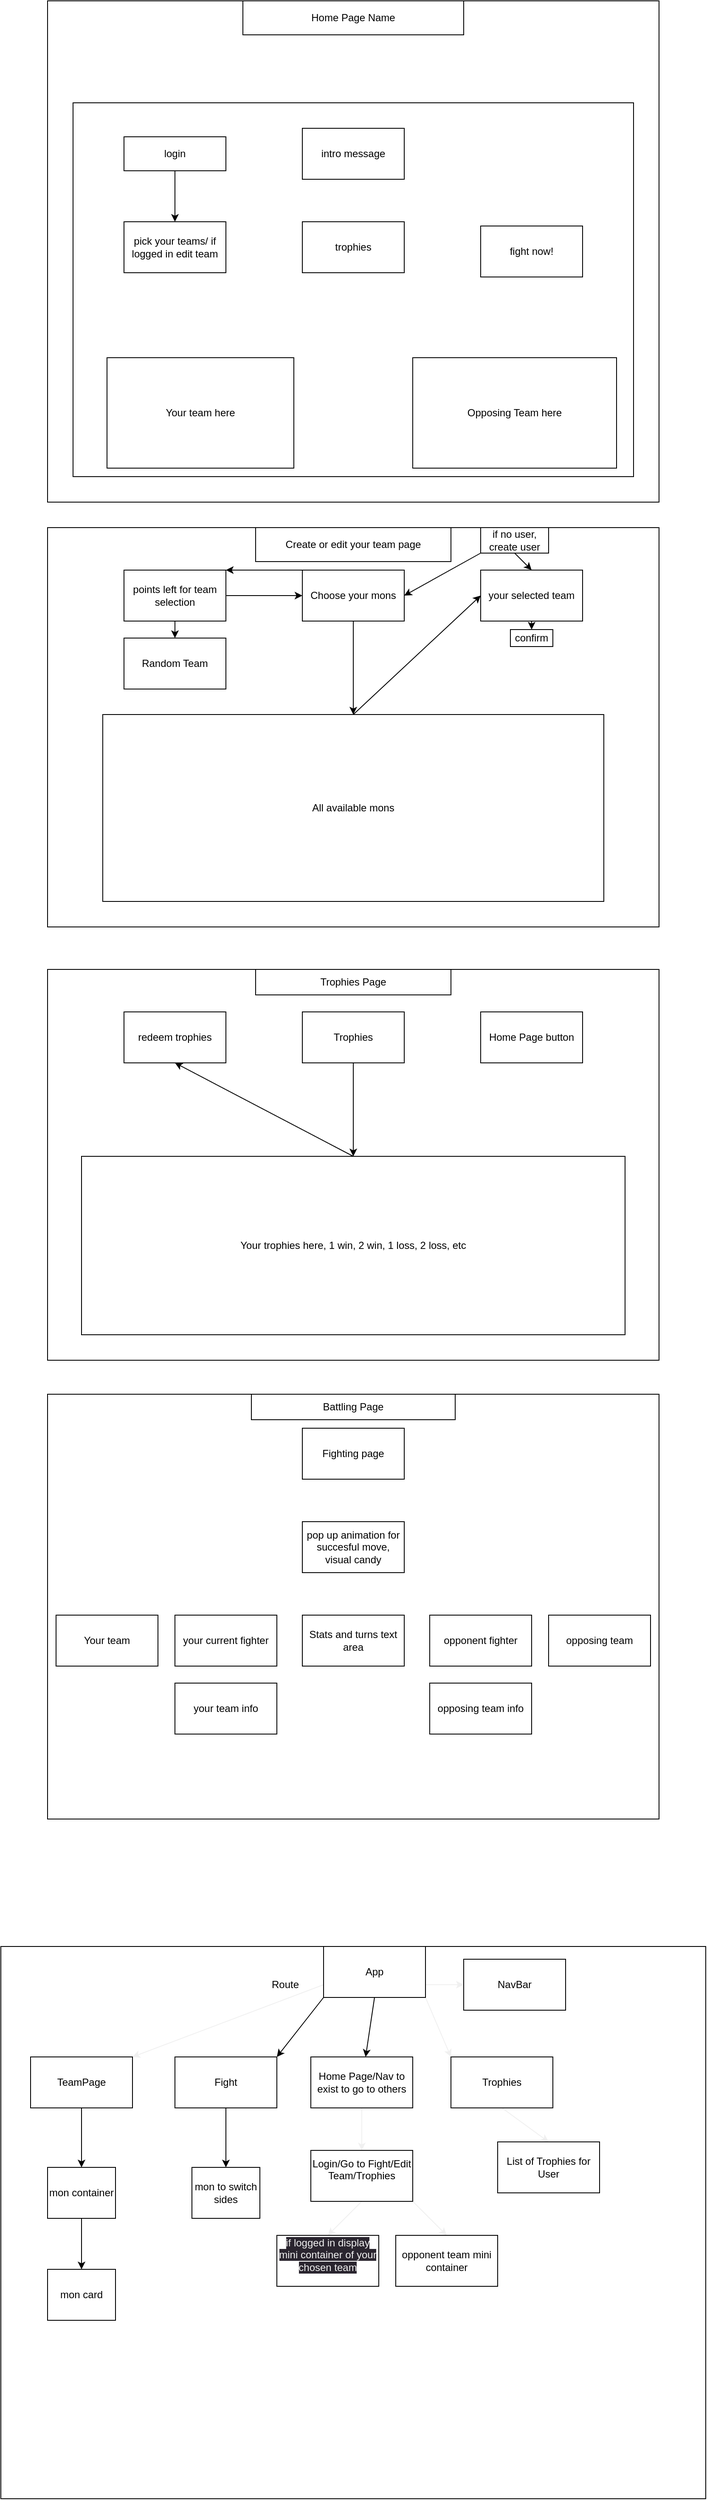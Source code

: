 <mxfile>
    <diagram id="ySNXTaIqURgEww29bVEV" name="Page-1">
        <mxGraphModel dx="1986" dy="784" grid="1" gridSize="10" guides="1" tooltips="1" connect="1" arrows="1" fold="1" page="1" pageScale="1" pageWidth="850" pageHeight="1100" math="0" shadow="0">
            <root>
                <mxCell id="0"/>
                <mxCell id="1" parent="0"/>
                <mxCell id="2" value="" style="rounded=0;whiteSpace=wrap;html=1;" parent="1" vertex="1">
                    <mxGeometry x="40" y="20" width="720" height="590" as="geometry"/>
                </mxCell>
                <mxCell id="3" value="Home Page Name" style="rounded=0;whiteSpace=wrap;html=1;" parent="1" vertex="1">
                    <mxGeometry x="270" y="20" width="260" height="40" as="geometry"/>
                </mxCell>
                <mxCell id="4" value="" style="rounded=0;whiteSpace=wrap;html=1;" parent="1" vertex="1">
                    <mxGeometry x="70" y="140" width="660" height="440" as="geometry"/>
                </mxCell>
                <mxCell id="5" value="Your team here" style="rounded=0;whiteSpace=wrap;html=1;" parent="1" vertex="1">
                    <mxGeometry x="110" y="440" width="220" height="130" as="geometry"/>
                </mxCell>
                <mxCell id="6" value="Opposing Team here" style="rounded=0;whiteSpace=wrap;html=1;" parent="1" vertex="1">
                    <mxGeometry x="470" y="440" width="240" height="130" as="geometry"/>
                </mxCell>
                <mxCell id="7" value="intro message" style="rounded=0;whiteSpace=wrap;html=1;" parent="1" vertex="1">
                    <mxGeometry x="340" y="170" width="120" height="60" as="geometry"/>
                </mxCell>
                <mxCell id="8" value="pick your teams/ if logged in edit team" style="rounded=0;whiteSpace=wrap;html=1;" parent="1" vertex="1">
                    <mxGeometry x="130" y="280" width="120" height="60" as="geometry"/>
                </mxCell>
                <mxCell id="9" value="trophies" style="rounded=0;whiteSpace=wrap;html=1;" parent="1" vertex="1">
                    <mxGeometry x="340" y="280" width="120" height="60" as="geometry"/>
                </mxCell>
                <mxCell id="10" value="fight now!" style="rounded=0;whiteSpace=wrap;html=1;" parent="1" vertex="1">
                    <mxGeometry x="550" y="285" width="120" height="60" as="geometry"/>
                </mxCell>
                <mxCell id="11" value="" style="rounded=0;whiteSpace=wrap;html=1;" parent="1" vertex="1">
                    <mxGeometry x="40" y="640" width="720" height="470" as="geometry"/>
                </mxCell>
                <mxCell id="17" style="edgeStyle=none;html=1;exitX=0.5;exitY=1;exitDx=0;exitDy=0;entryX=0.5;entryY=0;entryDx=0;entryDy=0;" parent="1" source="12" target="13" edge="1">
                    <mxGeometry relative="1" as="geometry"/>
                </mxCell>
                <mxCell id="22" style="edgeStyle=none;html=1;exitX=0;exitY=0;exitDx=0;exitDy=0;entryX=1;entryY=0;entryDx=0;entryDy=0;" parent="1" source="12" target="16" edge="1">
                    <mxGeometry relative="1" as="geometry"/>
                </mxCell>
                <mxCell id="12" value="Choose your mons" style="rounded=0;whiteSpace=wrap;html=1;" parent="1" vertex="1">
                    <mxGeometry x="340" y="690" width="120" height="60" as="geometry"/>
                </mxCell>
                <mxCell id="21" style="edgeStyle=none;html=1;exitX=0.5;exitY=0;exitDx=0;exitDy=0;entryX=0;entryY=0.5;entryDx=0;entryDy=0;" parent="1" source="13" target="14" edge="1">
                    <mxGeometry relative="1" as="geometry"/>
                </mxCell>
                <mxCell id="13" value="All available mons" style="rounded=0;whiteSpace=wrap;html=1;" parent="1" vertex="1">
                    <mxGeometry x="105" y="860" width="590" height="220" as="geometry"/>
                </mxCell>
                <mxCell id="18" style="edgeStyle=none;html=1;exitX=0.5;exitY=1;exitDx=0;exitDy=0;entryX=0.5;entryY=0;entryDx=0;entryDy=0;" parent="1" source="14" target="15" edge="1">
                    <mxGeometry relative="1" as="geometry"/>
                </mxCell>
                <mxCell id="14" value="your selected team" style="rounded=0;whiteSpace=wrap;html=1;" parent="1" vertex="1">
                    <mxGeometry x="550" y="690" width="120" height="60" as="geometry"/>
                </mxCell>
                <mxCell id="15" value="confirm" style="rounded=0;whiteSpace=wrap;html=1;" parent="1" vertex="1">
                    <mxGeometry x="585" y="760" width="50" height="20" as="geometry"/>
                </mxCell>
                <mxCell id="19" style="edgeStyle=none;html=1;exitX=1;exitY=0.5;exitDx=0;exitDy=0;entryX=0;entryY=0.5;entryDx=0;entryDy=0;" parent="1" source="16" target="12" edge="1">
                    <mxGeometry relative="1" as="geometry"/>
                </mxCell>
                <mxCell id="83" style="edgeStyle=none;html=1;exitX=0.5;exitY=1;exitDx=0;exitDy=0;entryX=0.5;entryY=0;entryDx=0;entryDy=0;" parent="1" source="16" target="82" edge="1">
                    <mxGeometry relative="1" as="geometry"/>
                </mxCell>
                <mxCell id="16" value="points left for team selection" style="rounded=0;whiteSpace=wrap;html=1;" parent="1" vertex="1">
                    <mxGeometry x="130" y="690" width="120" height="60" as="geometry"/>
                </mxCell>
                <mxCell id="23" value="" style="rounded=0;whiteSpace=wrap;html=1;" parent="1" vertex="1">
                    <mxGeometry x="40" y="1160" width="720" height="460" as="geometry"/>
                </mxCell>
                <mxCell id="27" style="edgeStyle=none;html=1;exitX=0.5;exitY=1;exitDx=0;exitDy=0;entryX=0.5;entryY=0;entryDx=0;entryDy=0;" parent="1" source="24" target="25" edge="1">
                    <mxGeometry relative="1" as="geometry"/>
                </mxCell>
                <mxCell id="24" value="Trophies" style="rounded=0;whiteSpace=wrap;html=1;" parent="1" vertex="1">
                    <mxGeometry x="340" y="1210" width="120" height="60" as="geometry"/>
                </mxCell>
                <mxCell id="28" style="edgeStyle=none;html=1;exitX=0.5;exitY=0;exitDx=0;exitDy=0;entryX=0.5;entryY=1;entryDx=0;entryDy=0;" parent="1" source="25" target="26" edge="1">
                    <mxGeometry relative="1" as="geometry"/>
                </mxCell>
                <mxCell id="25" value="Your trophies here, 1 win, 2 win, 1 loss, 2 loss, etc" style="rounded=0;whiteSpace=wrap;html=1;" parent="1" vertex="1">
                    <mxGeometry x="80" y="1380" width="640" height="210" as="geometry"/>
                </mxCell>
                <mxCell id="26" value="redeem trophies" style="rounded=0;whiteSpace=wrap;html=1;" parent="1" vertex="1">
                    <mxGeometry x="130" y="1210" width="120" height="60" as="geometry"/>
                </mxCell>
                <mxCell id="29" value="Home Page button" style="rounded=0;whiteSpace=wrap;html=1;" parent="1" vertex="1">
                    <mxGeometry x="550" y="1210" width="120" height="60" as="geometry"/>
                </mxCell>
                <mxCell id="30" value="" style="rounded=0;whiteSpace=wrap;html=1;" parent="1" vertex="1">
                    <mxGeometry x="40" y="1660" width="720" height="500" as="geometry"/>
                </mxCell>
                <mxCell id="31" value="Fighting page" style="rounded=0;whiteSpace=wrap;html=1;" parent="1" vertex="1">
                    <mxGeometry x="340" y="1700" width="120" height="60" as="geometry"/>
                </mxCell>
                <mxCell id="32" value="Your team" style="rounded=0;whiteSpace=wrap;html=1;" parent="1" vertex="1">
                    <mxGeometry x="50" y="1920" width="120" height="60" as="geometry"/>
                </mxCell>
                <mxCell id="33" value="opposing team" style="rounded=0;whiteSpace=wrap;html=1;" parent="1" vertex="1">
                    <mxGeometry x="630" y="1920" width="120" height="60" as="geometry"/>
                </mxCell>
                <mxCell id="34" value="Stats and turns text area" style="rounded=0;whiteSpace=wrap;html=1;" parent="1" vertex="1">
                    <mxGeometry x="340" y="1920" width="120" height="60" as="geometry"/>
                </mxCell>
                <mxCell id="35" value="your current fighter" style="rounded=0;whiteSpace=wrap;html=1;" parent="1" vertex="1">
                    <mxGeometry x="190" y="1920" width="120" height="60" as="geometry"/>
                </mxCell>
                <mxCell id="36" value="opponent fighter" style="rounded=0;whiteSpace=wrap;html=1;" parent="1" vertex="1">
                    <mxGeometry x="490" y="1920" width="120" height="60" as="geometry"/>
                </mxCell>
                <mxCell id="37" value="your team info" style="rounded=0;whiteSpace=wrap;html=1;" parent="1" vertex="1">
                    <mxGeometry x="190" y="2000" width="120" height="60" as="geometry"/>
                </mxCell>
                <mxCell id="38" value="opposing team info" style="rounded=0;whiteSpace=wrap;html=1;" parent="1" vertex="1">
                    <mxGeometry x="490" y="2000" width="120" height="60" as="geometry"/>
                </mxCell>
                <mxCell id="39" value="pop up animation for succesful move, visual candy" style="rounded=0;whiteSpace=wrap;html=1;" parent="1" vertex="1">
                    <mxGeometry x="340" y="1810" width="120" height="60" as="geometry"/>
                </mxCell>
                <mxCell id="43" style="edgeStyle=none;html=1;exitX=0.5;exitY=1;exitDx=0;exitDy=0;" parent="1" source="41" target="8" edge="1">
                    <mxGeometry relative="1" as="geometry"/>
                </mxCell>
                <mxCell id="41" value="login" style="rounded=0;whiteSpace=wrap;html=1;" parent="1" vertex="1">
                    <mxGeometry x="130" y="180" width="120" height="40" as="geometry"/>
                </mxCell>
                <mxCell id="51" style="edgeStyle=none;html=1;exitX=0;exitY=1;exitDx=0;exitDy=0;entryX=1;entryY=0.5;entryDx=0;entryDy=0;" parent="1" source="44" target="12" edge="1">
                    <mxGeometry relative="1" as="geometry"/>
                </mxCell>
                <mxCell id="52" style="edgeStyle=none;html=1;exitX=0.5;exitY=1;exitDx=0;exitDy=0;entryX=0.5;entryY=0;entryDx=0;entryDy=0;" parent="1" source="44" target="14" edge="1">
                    <mxGeometry relative="1" as="geometry"/>
                </mxCell>
                <mxCell id="44" value="if no user, create user" style="rounded=0;whiteSpace=wrap;html=1;" parent="1" vertex="1">
                    <mxGeometry x="550" y="640" width="80" height="30" as="geometry"/>
                </mxCell>
                <mxCell id="48" value="Create or edit your team page" style="rounded=0;whiteSpace=wrap;html=1;" parent="1" vertex="1">
                    <mxGeometry x="285" y="640" width="230" height="40" as="geometry"/>
                </mxCell>
                <mxCell id="49" value="Trophies Page" style="rounded=0;whiteSpace=wrap;html=1;" parent="1" vertex="1">
                    <mxGeometry x="285" y="1160" width="230" height="30" as="geometry"/>
                </mxCell>
                <mxCell id="50" value="Battling Page" style="rounded=0;whiteSpace=wrap;html=1;" parent="1" vertex="1">
                    <mxGeometry x="280" y="1660" width="240" height="30" as="geometry"/>
                </mxCell>
                <mxCell id="53" value="" style="rounded=0;whiteSpace=wrap;html=1;" parent="1" vertex="1">
                    <mxGeometry x="-15" y="2310" width="830" height="650" as="geometry"/>
                </mxCell>
                <mxCell id="60" style="edgeStyle=none;html=1;exitX=0.5;exitY=1;exitDx=0;exitDy=0;" parent="1" source="54" target="58" edge="1">
                    <mxGeometry relative="1" as="geometry"/>
                </mxCell>
                <mxCell id="85" style="html=1;exitX=0;exitY=1;exitDx=0;exitDy=0;entryX=1;entryY=0;entryDx=0;entryDy=0;" edge="1" parent="1" source="54" target="55">
                    <mxGeometry relative="1" as="geometry"/>
                </mxCell>
                <mxCell id="86" style="edgeStyle=none;html=1;exitX=1;exitY=1;exitDx=0;exitDy=0;entryX=0;entryY=0;entryDx=0;entryDy=0;strokeColor=#F0F0F0;" edge="1" parent="1" source="54" target="57">
                    <mxGeometry relative="1" as="geometry"/>
                </mxCell>
                <mxCell id="88" style="edgeStyle=none;html=1;exitX=1;exitY=0.75;exitDx=0;exitDy=0;strokeColor=#F0F0F0;" edge="1" parent="1" source="54" target="56">
                    <mxGeometry relative="1" as="geometry"/>
                </mxCell>
                <mxCell id="92" style="edgeStyle=none;html=1;exitX=0;exitY=0.75;exitDx=0;exitDy=0;entryX=1;entryY=0;entryDx=0;entryDy=0;strokeColor=#F0F0F0;" edge="1" parent="1" source="54" target="91">
                    <mxGeometry relative="1" as="geometry"/>
                </mxCell>
                <mxCell id="54" value="App" style="rounded=0;whiteSpace=wrap;html=1;" parent="1" vertex="1">
                    <mxGeometry x="365" y="2310" width="120" height="60" as="geometry"/>
                </mxCell>
                <mxCell id="77" style="edgeStyle=none;html=1;exitX=0.5;exitY=1;exitDx=0;exitDy=0;entryX=0.5;entryY=0;entryDx=0;entryDy=0;" parent="1" source="55" target="76" edge="1">
                    <mxGeometry relative="1" as="geometry"/>
                </mxCell>
                <mxCell id="55" value="Fight" style="rounded=0;whiteSpace=wrap;html=1;" parent="1" vertex="1">
                    <mxGeometry x="190" y="2440" width="120" height="60" as="geometry"/>
                </mxCell>
                <mxCell id="56" value="NavBar" style="rounded=0;whiteSpace=wrap;html=1;" parent="1" vertex="1">
                    <mxGeometry x="530" y="2325" width="120" height="60" as="geometry"/>
                </mxCell>
                <mxCell id="99" style="edgeStyle=none;html=1;exitX=0.5;exitY=1;exitDx=0;exitDy=0;entryX=0.5;entryY=0;entryDx=0;entryDy=0;strokeColor=#F0F0F0;" edge="1" parent="1" source="57" target="98">
                    <mxGeometry relative="1" as="geometry"/>
                </mxCell>
                <mxCell id="57" value="Trophies" style="rounded=0;whiteSpace=wrap;html=1;" parent="1" vertex="1">
                    <mxGeometry x="515" y="2440" width="120" height="60" as="geometry"/>
                </mxCell>
                <mxCell id="84" style="html=1;exitX=0.5;exitY=1;exitDx=0;exitDy=0;" edge="1" parent="1" source="91" target="73">
                    <mxGeometry relative="1" as="geometry"/>
                </mxCell>
                <mxCell id="93" style="edgeStyle=none;html=1;strokeColor=#F0F0F0;" edge="1" parent="1" source="58" target="59">
                    <mxGeometry relative="1" as="geometry"/>
                </mxCell>
                <mxCell id="58" value="Home Page/Nav to exist to go to others" style="rounded=0;whiteSpace=wrap;html=1;" parent="1" vertex="1">
                    <mxGeometry x="350" y="2440" width="120" height="60" as="geometry"/>
                </mxCell>
                <mxCell id="95" style="edgeStyle=none;html=1;exitX=0.5;exitY=1;exitDx=0;exitDy=0;entryX=0.5;entryY=0;entryDx=0;entryDy=0;strokeColor=#F0F0F0;" edge="1" parent="1" source="59" target="94">
                    <mxGeometry relative="1" as="geometry"/>
                </mxCell>
                <mxCell id="97" style="edgeStyle=none;html=1;exitX=1;exitY=1;exitDx=0;exitDy=0;entryX=0.5;entryY=0;entryDx=0;entryDy=0;strokeColor=#F0F0F0;" edge="1" parent="1" source="59" target="96">
                    <mxGeometry relative="1" as="geometry"/>
                </mxCell>
                <mxCell id="59" value="Login/Go to Fight/Edit Team/Trophies&lt;br&gt;&lt;br&gt;" style="rounded=0;whiteSpace=wrap;html=1;" parent="1" vertex="1">
                    <mxGeometry x="350" y="2550" width="120" height="60" as="geometry"/>
                </mxCell>
                <mxCell id="72" value="mon card" style="rounded=0;whiteSpace=wrap;html=1;" parent="1" vertex="1">
                    <mxGeometry x="40" y="2690" width="80" height="60" as="geometry"/>
                </mxCell>
                <mxCell id="75" style="edgeStyle=none;html=1;entryX=0.5;entryY=0;entryDx=0;entryDy=0;exitX=0.5;exitY=1;exitDx=0;exitDy=0;" parent="1" source="73" target="72" edge="1">
                    <mxGeometry relative="1" as="geometry">
                        <mxPoint x="410" y="2630" as="sourcePoint"/>
                    </mxGeometry>
                </mxCell>
                <mxCell id="73" value="mon container" style="rounded=0;whiteSpace=wrap;html=1;" parent="1" vertex="1">
                    <mxGeometry x="40" y="2570" width="80" height="60" as="geometry"/>
                </mxCell>
                <mxCell id="76" value="mon to switch sides" style="rounded=0;whiteSpace=wrap;html=1;" parent="1" vertex="1">
                    <mxGeometry x="210" y="2570" width="80" height="60" as="geometry"/>
                </mxCell>
                <mxCell id="82" value="Random Team" style="rounded=0;whiteSpace=wrap;html=1;" parent="1" vertex="1">
                    <mxGeometry x="130" y="770" width="120" height="60" as="geometry"/>
                </mxCell>
                <mxCell id="87" value="Route" style="text;strokeColor=none;align=center;fillColor=none;html=1;verticalAlign=middle;whiteSpace=wrap;rounded=0;" vertex="1" parent="1">
                    <mxGeometry x="290" y="2340" width="60" height="30" as="geometry"/>
                </mxCell>
                <mxCell id="91" value="TeamPage" style="whiteSpace=wrap;html=1;" vertex="1" parent="1">
                    <mxGeometry x="20" y="2440" width="120" height="60" as="geometry"/>
                </mxCell>
                <mxCell id="94" value="&#10;&lt;span style=&quot;color: rgb(240, 240, 240); font-family: Helvetica; font-size: 12px; font-style: normal; font-variant-ligatures: normal; font-variant-caps: normal; font-weight: 400; letter-spacing: normal; orphans: 2; text-align: center; text-indent: 0px; text-transform: none; widows: 2; word-spacing: 0px; -webkit-text-stroke-width: 0px; background-color: rgb(42, 37, 47); text-decoration-thickness: initial; text-decoration-style: initial; text-decoration-color: initial; float: none; display: inline !important;&quot;&gt;if logged in display mini container of your chosen team&lt;/span&gt;&#10;&#10;" style="whiteSpace=wrap;html=1;" vertex="1" parent="1">
                    <mxGeometry x="310" y="2650" width="120" height="60" as="geometry"/>
                </mxCell>
                <mxCell id="96" value="opponent team mini container" style="whiteSpace=wrap;html=1;" vertex="1" parent="1">
                    <mxGeometry x="450" y="2650" width="120" height="60" as="geometry"/>
                </mxCell>
                <mxCell id="98" value="List of Trophies for User" style="whiteSpace=wrap;html=1;" vertex="1" parent="1">
                    <mxGeometry x="570" y="2540" width="120" height="60" as="geometry"/>
                </mxCell>
            </root>
        </mxGraphModel>
    </diagram>
</mxfile>